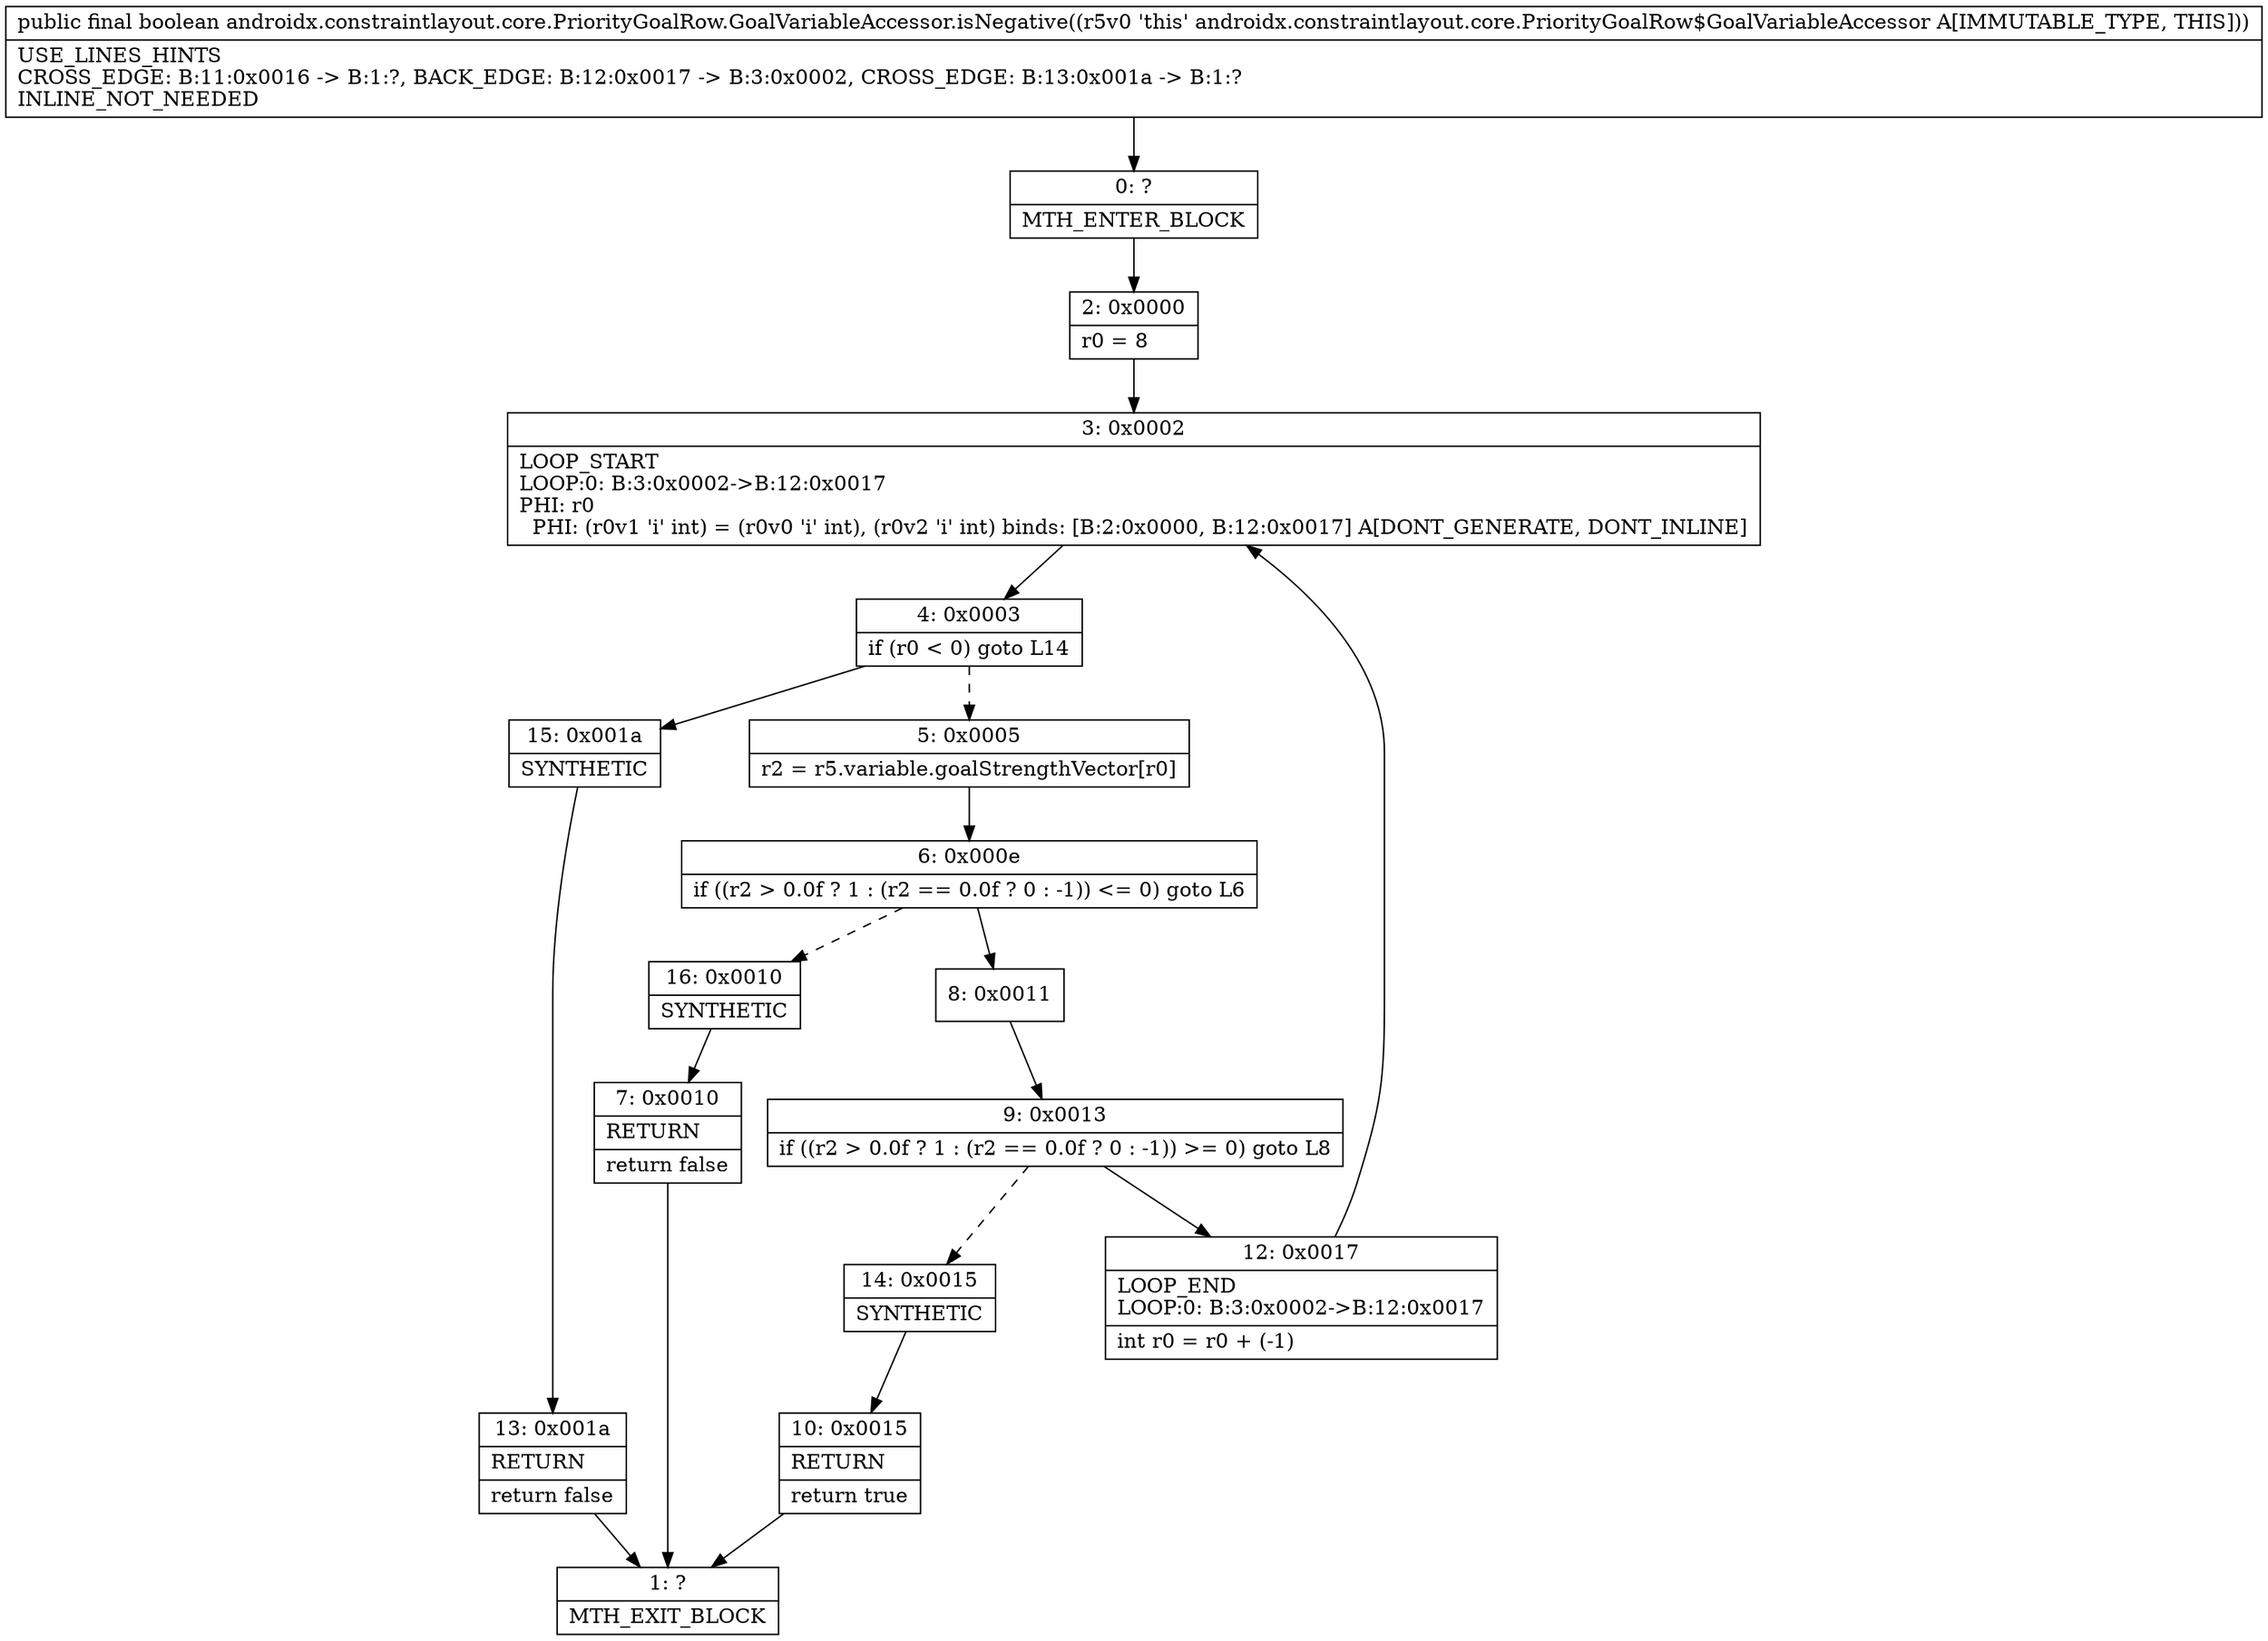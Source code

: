 digraph "CFG forandroidx.constraintlayout.core.PriorityGoalRow.GoalVariableAccessor.isNegative()Z" {
Node_0 [shape=record,label="{0\:\ ?|MTH_ENTER_BLOCK\l}"];
Node_2 [shape=record,label="{2\:\ 0x0000|r0 = 8\l}"];
Node_3 [shape=record,label="{3\:\ 0x0002|LOOP_START\lLOOP:0: B:3:0x0002\-\>B:12:0x0017\lPHI: r0 \l  PHI: (r0v1 'i' int) = (r0v0 'i' int), (r0v2 'i' int) binds: [B:2:0x0000, B:12:0x0017] A[DONT_GENERATE, DONT_INLINE]\l}"];
Node_4 [shape=record,label="{4\:\ 0x0003|if (r0 \< 0) goto L14\l}"];
Node_5 [shape=record,label="{5\:\ 0x0005|r2 = r5.variable.goalStrengthVector[r0]\l}"];
Node_6 [shape=record,label="{6\:\ 0x000e|if ((r2 \> 0.0f ? 1 : (r2 == 0.0f ? 0 : \-1)) \<= 0) goto L6\l}"];
Node_8 [shape=record,label="{8\:\ 0x0011}"];
Node_9 [shape=record,label="{9\:\ 0x0013|if ((r2 \> 0.0f ? 1 : (r2 == 0.0f ? 0 : \-1)) \>= 0) goto L8\l}"];
Node_12 [shape=record,label="{12\:\ 0x0017|LOOP_END\lLOOP:0: B:3:0x0002\-\>B:12:0x0017\l|int r0 = r0 + (\-1)\l}"];
Node_14 [shape=record,label="{14\:\ 0x0015|SYNTHETIC\l}"];
Node_10 [shape=record,label="{10\:\ 0x0015|RETURN\l|return true\l}"];
Node_1 [shape=record,label="{1\:\ ?|MTH_EXIT_BLOCK\l}"];
Node_16 [shape=record,label="{16\:\ 0x0010|SYNTHETIC\l}"];
Node_7 [shape=record,label="{7\:\ 0x0010|RETURN\l|return false\l}"];
Node_15 [shape=record,label="{15\:\ 0x001a|SYNTHETIC\l}"];
Node_13 [shape=record,label="{13\:\ 0x001a|RETURN\l|return false\l}"];
MethodNode[shape=record,label="{public final boolean androidx.constraintlayout.core.PriorityGoalRow.GoalVariableAccessor.isNegative((r5v0 'this' androidx.constraintlayout.core.PriorityGoalRow$GoalVariableAccessor A[IMMUTABLE_TYPE, THIS]))  | USE_LINES_HINTS\lCROSS_EDGE: B:11:0x0016 \-\> B:1:?, BACK_EDGE: B:12:0x0017 \-\> B:3:0x0002, CROSS_EDGE: B:13:0x001a \-\> B:1:?\lINLINE_NOT_NEEDED\l}"];
MethodNode -> Node_0;Node_0 -> Node_2;
Node_2 -> Node_3;
Node_3 -> Node_4;
Node_4 -> Node_5[style=dashed];
Node_4 -> Node_15;
Node_5 -> Node_6;
Node_6 -> Node_8;
Node_6 -> Node_16[style=dashed];
Node_8 -> Node_9;
Node_9 -> Node_12;
Node_9 -> Node_14[style=dashed];
Node_12 -> Node_3;
Node_14 -> Node_10;
Node_10 -> Node_1;
Node_16 -> Node_7;
Node_7 -> Node_1;
Node_15 -> Node_13;
Node_13 -> Node_1;
}

